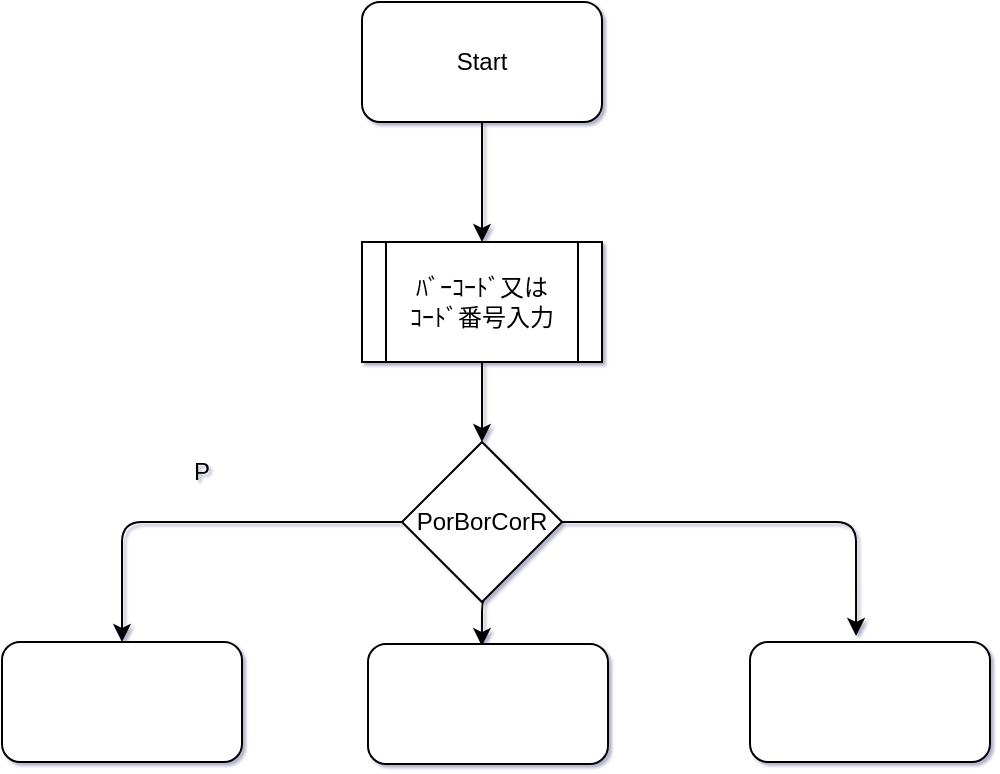 <mxfile>
    <diagram id="wmuv4zy2Hc2hUV5MB1w2" name="ページ1">
        <mxGraphModel dx="456" dy="412" grid="1" gridSize="10" guides="1" tooltips="1" connect="1" arrows="1" fold="1" page="1" pageScale="1" pageWidth="827" pageHeight="1169" math="0" shadow="1">
            <root>
                <mxCell id="0"/>
                <mxCell id="1" parent="0"/>
                <mxCell id="2" value="Start" style="rounded=1;whiteSpace=wrap;html=1;" parent="1" vertex="1">
                    <mxGeometry x="220" y="40" width="120" height="60" as="geometry"/>
                </mxCell>
                <mxCell id="11" value="" style="edgeStyle=none;html=1;entryX=0.5;entryY=0;entryDx=0;entryDy=0;" parent="1" source="3" target="4" edge="1">
                    <mxGeometry relative="1" as="geometry">
                        <mxPoint x="280" y="300" as="targetPoint"/>
                    </mxGeometry>
                </mxCell>
                <mxCell id="3" value="ﾊﾞｰｺｰﾄﾞ又は&lt;br&gt;ｺｰﾄﾞ番号入力" style="shape=process;whiteSpace=wrap;html=1;backgroundOutline=1;" parent="1" vertex="1">
                    <mxGeometry x="220" y="160" width="120" height="60" as="geometry"/>
                </mxCell>
                <mxCell id="4" value="PorBorCorR" style="rhombus;whiteSpace=wrap;html=1;" parent="1" vertex="1">
                    <mxGeometry x="240" y="260" width="80" height="80" as="geometry"/>
                </mxCell>
                <mxCell id="5" value="" style="endArrow=classic;html=1;exitX=0;exitY=0.5;exitDx=0;exitDy=0;entryX=0.5;entryY=0;entryDx=0;entryDy=0;" parent="1" source="4" target="12" edge="1">
                    <mxGeometry width="50" height="50" relative="1" as="geometry">
                        <mxPoint x="170" y="635" as="sourcePoint"/>
                        <mxPoint x="120" y="300" as="targetPoint"/>
                        <Array as="points">
                            <mxPoint x="100" y="300"/>
                        </Array>
                    </mxGeometry>
                </mxCell>
                <mxCell id="6" value="" style="endArrow=classic;html=1;entryX=0.433;entryY=0.017;entryDx=0;entryDy=0;entryPerimeter=0;" parent="1" edge="1">
                    <mxGeometry width="50" height="50" relative="1" as="geometry">
                        <mxPoint x="281" y="340" as="sourcePoint"/>
                        <mxPoint x="279.96" y="362.02" as="targetPoint"/>
                        <Array as="points">
                            <mxPoint x="280" y="340"/>
                        </Array>
                    </mxGeometry>
                </mxCell>
                <mxCell id="7" value="" style="endArrow=classic;html=1;exitX=1;exitY=0.5;exitDx=0;exitDy=0;entryX=0.442;entryY=-0.05;entryDx=0;entryDy=0;entryPerimeter=0;" parent="1" source="4" target="14" edge="1">
                    <mxGeometry width="50" height="50" relative="1" as="geometry">
                        <mxPoint x="260" y="320" as="sourcePoint"/>
                        <mxPoint x="440" y="300" as="targetPoint"/>
                        <Array as="points">
                            <mxPoint x="340" y="300"/>
                            <mxPoint x="467" y="300"/>
                        </Array>
                    </mxGeometry>
                </mxCell>
                <mxCell id="9" value="" style="endArrow=classic;html=1;entryX=0.5;entryY=0;entryDx=0;entryDy=0;exitX=0.5;exitY=1;exitDx=0;exitDy=0;" parent="1" source="2" target="3" edge="1">
                    <mxGeometry width="50" height="50" relative="1" as="geometry">
                        <mxPoint x="260" y="150" as="sourcePoint"/>
                        <mxPoint x="310" y="100" as="targetPoint"/>
                    </mxGeometry>
                </mxCell>
                <mxCell id="12" value="" style="rounded=1;whiteSpace=wrap;html=1;" parent="1" vertex="1">
                    <mxGeometry x="40" y="360" width="120" height="60" as="geometry"/>
                </mxCell>
                <mxCell id="13" value="" style="rounded=1;whiteSpace=wrap;html=1;" parent="1" vertex="1">
                    <mxGeometry x="223" y="361" width="120" height="60" as="geometry"/>
                </mxCell>
                <mxCell id="14" value="" style="rounded=1;whiteSpace=wrap;html=1;" parent="1" vertex="1">
                    <mxGeometry x="414" y="360" width="120" height="60" as="geometry"/>
                </mxCell>
                <mxCell id="15" value="P" style="text;html=1;strokeColor=none;fillColor=none;align=center;verticalAlign=middle;whiteSpace=wrap;rounded=0;" parent="1" vertex="1">
                    <mxGeometry x="110" y="260" width="60" height="30" as="geometry"/>
                </mxCell>
            </root>
        </mxGraphModel>
    </diagram>
</mxfile>